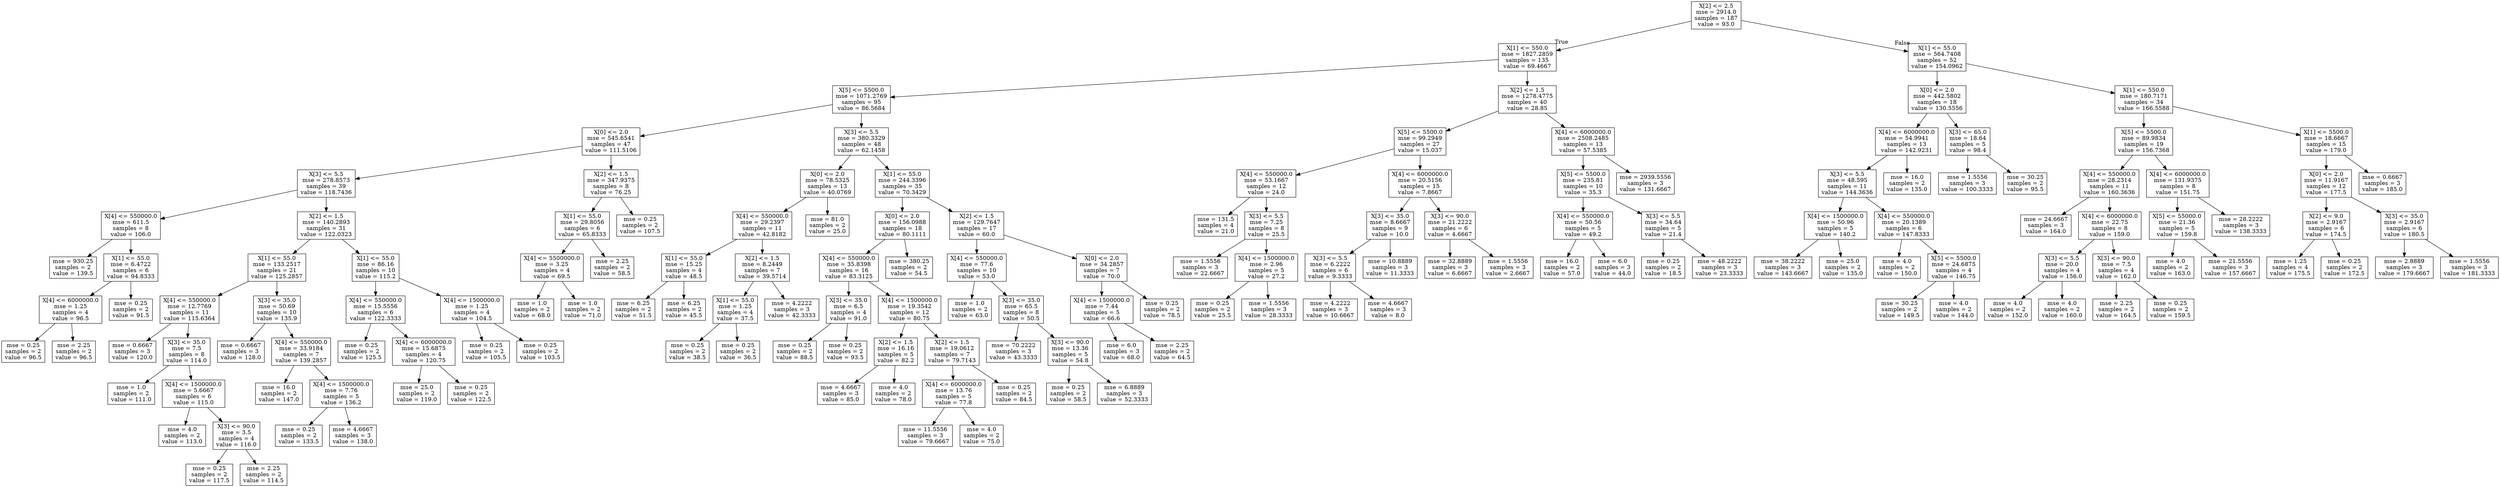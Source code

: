 digraph Tree {
node [shape=box] ;
0 [label="X[2] <= 2.5\nmse = 2914.0\nsamples = 187\nvalue = 93.0"] ;
1 [label="X[1] <= 550.0\nmse = 1827.2859\nsamples = 135\nvalue = 69.4667"] ;
0 -> 1 [labeldistance=2.5, labelangle=45, headlabel="True"] ;
2 [label="X[5] <= 5500.0\nmse = 1071.2769\nsamples = 95\nvalue = 86.5684"] ;
1 -> 2 ;
3 [label="X[0] <= 2.0\nmse = 545.6541\nsamples = 47\nvalue = 111.5106"] ;
2 -> 3 ;
4 [label="X[3] <= 5.5\nmse = 278.8573\nsamples = 39\nvalue = 118.7436"] ;
3 -> 4 ;
5 [label="X[4] <= 550000.0\nmse = 611.5\nsamples = 8\nvalue = 106.0"] ;
4 -> 5 ;
6 [label="mse = 930.25\nsamples = 2\nvalue = 139.5"] ;
5 -> 6 ;
7 [label="X[1] <= 55.0\nmse = 6.4722\nsamples = 6\nvalue = 94.8333"] ;
5 -> 7 ;
8 [label="X[4] <= 6000000.0\nmse = 1.25\nsamples = 4\nvalue = 96.5"] ;
7 -> 8 ;
9 [label="mse = 0.25\nsamples = 2\nvalue = 96.5"] ;
8 -> 9 ;
10 [label="mse = 2.25\nsamples = 2\nvalue = 96.5"] ;
8 -> 10 ;
11 [label="mse = 0.25\nsamples = 2\nvalue = 91.5"] ;
7 -> 11 ;
12 [label="X[2] <= 1.5\nmse = 140.2893\nsamples = 31\nvalue = 122.0323"] ;
4 -> 12 ;
13 [label="X[1] <= 55.0\nmse = 133.2517\nsamples = 21\nvalue = 125.2857"] ;
12 -> 13 ;
14 [label="X[4] <= 550000.0\nmse = 12.7769\nsamples = 11\nvalue = 115.6364"] ;
13 -> 14 ;
15 [label="mse = 0.6667\nsamples = 3\nvalue = 120.0"] ;
14 -> 15 ;
16 [label="X[3] <= 35.0\nmse = 7.5\nsamples = 8\nvalue = 114.0"] ;
14 -> 16 ;
17 [label="mse = 1.0\nsamples = 2\nvalue = 111.0"] ;
16 -> 17 ;
18 [label="X[4] <= 1500000.0\nmse = 5.6667\nsamples = 6\nvalue = 115.0"] ;
16 -> 18 ;
19 [label="mse = 4.0\nsamples = 2\nvalue = 113.0"] ;
18 -> 19 ;
20 [label="X[3] <= 90.0\nmse = 3.5\nsamples = 4\nvalue = 116.0"] ;
18 -> 20 ;
21 [label="mse = 0.25\nsamples = 2\nvalue = 117.5"] ;
20 -> 21 ;
22 [label="mse = 2.25\nsamples = 2\nvalue = 114.5"] ;
20 -> 22 ;
23 [label="X[3] <= 35.0\nmse = 50.69\nsamples = 10\nvalue = 135.9"] ;
13 -> 23 ;
24 [label="mse = 0.6667\nsamples = 3\nvalue = 128.0"] ;
23 -> 24 ;
25 [label="X[4] <= 550000.0\nmse = 33.9184\nsamples = 7\nvalue = 139.2857"] ;
23 -> 25 ;
26 [label="mse = 16.0\nsamples = 2\nvalue = 147.0"] ;
25 -> 26 ;
27 [label="X[4] <= 1500000.0\nmse = 7.76\nsamples = 5\nvalue = 136.2"] ;
25 -> 27 ;
28 [label="mse = 0.25\nsamples = 2\nvalue = 133.5"] ;
27 -> 28 ;
29 [label="mse = 4.6667\nsamples = 3\nvalue = 138.0"] ;
27 -> 29 ;
30 [label="X[1] <= 55.0\nmse = 86.16\nsamples = 10\nvalue = 115.2"] ;
12 -> 30 ;
31 [label="X[4] <= 550000.0\nmse = 15.5556\nsamples = 6\nvalue = 122.3333"] ;
30 -> 31 ;
32 [label="mse = 0.25\nsamples = 2\nvalue = 125.5"] ;
31 -> 32 ;
33 [label="X[4] <= 6000000.0\nmse = 15.6875\nsamples = 4\nvalue = 120.75"] ;
31 -> 33 ;
34 [label="mse = 25.0\nsamples = 2\nvalue = 119.0"] ;
33 -> 34 ;
35 [label="mse = 0.25\nsamples = 2\nvalue = 122.5"] ;
33 -> 35 ;
36 [label="X[4] <= 1500000.0\nmse = 1.25\nsamples = 4\nvalue = 104.5"] ;
30 -> 36 ;
37 [label="mse = 0.25\nsamples = 2\nvalue = 105.5"] ;
36 -> 37 ;
38 [label="mse = 0.25\nsamples = 2\nvalue = 103.5"] ;
36 -> 38 ;
39 [label="X[2] <= 1.5\nmse = 347.9375\nsamples = 8\nvalue = 76.25"] ;
3 -> 39 ;
40 [label="X[1] <= 55.0\nmse = 29.8056\nsamples = 6\nvalue = 65.8333"] ;
39 -> 40 ;
41 [label="X[4] <= 5500000.0\nmse = 3.25\nsamples = 4\nvalue = 69.5"] ;
40 -> 41 ;
42 [label="mse = 1.0\nsamples = 2\nvalue = 68.0"] ;
41 -> 42 ;
43 [label="mse = 1.0\nsamples = 2\nvalue = 71.0"] ;
41 -> 43 ;
44 [label="mse = 2.25\nsamples = 2\nvalue = 58.5"] ;
40 -> 44 ;
45 [label="mse = 0.25\nsamples = 2\nvalue = 107.5"] ;
39 -> 45 ;
46 [label="X[3] <= 5.5\nmse = 380.3329\nsamples = 48\nvalue = 62.1458"] ;
2 -> 46 ;
47 [label="X[0] <= 2.0\nmse = 78.5325\nsamples = 13\nvalue = 40.0769"] ;
46 -> 47 ;
48 [label="X[4] <= 550000.0\nmse = 29.2397\nsamples = 11\nvalue = 42.8182"] ;
47 -> 48 ;
49 [label="X[1] <= 55.0\nmse = 15.25\nsamples = 4\nvalue = 48.5"] ;
48 -> 49 ;
50 [label="mse = 6.25\nsamples = 2\nvalue = 51.5"] ;
49 -> 50 ;
51 [label="mse = 6.25\nsamples = 2\nvalue = 45.5"] ;
49 -> 51 ;
52 [label="X[2] <= 1.5\nmse = 8.2449\nsamples = 7\nvalue = 39.5714"] ;
48 -> 52 ;
53 [label="X[1] <= 55.0\nmse = 1.25\nsamples = 4\nvalue = 37.5"] ;
52 -> 53 ;
54 [label="mse = 0.25\nsamples = 2\nvalue = 38.5"] ;
53 -> 54 ;
55 [label="mse = 0.25\nsamples = 2\nvalue = 36.5"] ;
53 -> 55 ;
56 [label="mse = 4.2222\nsamples = 3\nvalue = 42.3333"] ;
52 -> 56 ;
57 [label="mse = 81.0\nsamples = 2\nvalue = 25.0"] ;
47 -> 57 ;
58 [label="X[1] <= 55.0\nmse = 244.3396\nsamples = 35\nvalue = 70.3429"] ;
46 -> 58 ;
59 [label="X[0] <= 2.0\nmse = 156.0988\nsamples = 18\nvalue = 80.1111"] ;
58 -> 59 ;
60 [label="X[4] <= 550000.0\nmse = 35.8398\nsamples = 16\nvalue = 83.3125"] ;
59 -> 60 ;
61 [label="X[3] <= 35.0\nmse = 6.5\nsamples = 4\nvalue = 91.0"] ;
60 -> 61 ;
62 [label="mse = 0.25\nsamples = 2\nvalue = 88.5"] ;
61 -> 62 ;
63 [label="mse = 0.25\nsamples = 2\nvalue = 93.5"] ;
61 -> 63 ;
64 [label="X[4] <= 1500000.0\nmse = 19.3542\nsamples = 12\nvalue = 80.75"] ;
60 -> 64 ;
65 [label="X[2] <= 1.5\nmse = 16.16\nsamples = 5\nvalue = 82.2"] ;
64 -> 65 ;
66 [label="mse = 4.6667\nsamples = 3\nvalue = 85.0"] ;
65 -> 66 ;
67 [label="mse = 4.0\nsamples = 2\nvalue = 78.0"] ;
65 -> 67 ;
68 [label="X[2] <= 1.5\nmse = 19.0612\nsamples = 7\nvalue = 79.7143"] ;
64 -> 68 ;
69 [label="X[4] <= 6000000.0\nmse = 13.76\nsamples = 5\nvalue = 77.8"] ;
68 -> 69 ;
70 [label="mse = 11.5556\nsamples = 3\nvalue = 79.6667"] ;
69 -> 70 ;
71 [label="mse = 4.0\nsamples = 2\nvalue = 75.0"] ;
69 -> 71 ;
72 [label="mse = 0.25\nsamples = 2\nvalue = 84.5"] ;
68 -> 72 ;
73 [label="mse = 380.25\nsamples = 2\nvalue = 54.5"] ;
59 -> 73 ;
74 [label="X[2] <= 1.5\nmse = 129.7647\nsamples = 17\nvalue = 60.0"] ;
58 -> 74 ;
75 [label="X[4] <= 550000.0\nmse = 77.6\nsamples = 10\nvalue = 53.0"] ;
74 -> 75 ;
76 [label="mse = 1.0\nsamples = 2\nvalue = 63.0"] ;
75 -> 76 ;
77 [label="X[3] <= 35.0\nmse = 65.5\nsamples = 8\nvalue = 50.5"] ;
75 -> 77 ;
78 [label="mse = 70.2222\nsamples = 3\nvalue = 43.3333"] ;
77 -> 78 ;
79 [label="X[3] <= 90.0\nmse = 13.36\nsamples = 5\nvalue = 54.8"] ;
77 -> 79 ;
80 [label="mse = 0.25\nsamples = 2\nvalue = 58.5"] ;
79 -> 80 ;
81 [label="mse = 6.8889\nsamples = 3\nvalue = 52.3333"] ;
79 -> 81 ;
82 [label="X[0] <= 2.0\nmse = 34.2857\nsamples = 7\nvalue = 70.0"] ;
74 -> 82 ;
83 [label="X[4] <= 1500000.0\nmse = 7.44\nsamples = 5\nvalue = 66.6"] ;
82 -> 83 ;
84 [label="mse = 6.0\nsamples = 3\nvalue = 68.0"] ;
83 -> 84 ;
85 [label="mse = 2.25\nsamples = 2\nvalue = 64.5"] ;
83 -> 85 ;
86 [label="mse = 0.25\nsamples = 2\nvalue = 78.5"] ;
82 -> 86 ;
87 [label="X[2] <= 1.5\nmse = 1278.4775\nsamples = 40\nvalue = 28.85"] ;
1 -> 87 ;
88 [label="X[5] <= 5500.0\nmse = 99.2949\nsamples = 27\nvalue = 15.037"] ;
87 -> 88 ;
89 [label="X[4] <= 550000.0\nmse = 53.1667\nsamples = 12\nvalue = 24.0"] ;
88 -> 89 ;
90 [label="mse = 131.5\nsamples = 4\nvalue = 21.0"] ;
89 -> 90 ;
91 [label="X[3] <= 5.5\nmse = 7.25\nsamples = 8\nvalue = 25.5"] ;
89 -> 91 ;
92 [label="mse = 1.5556\nsamples = 3\nvalue = 22.6667"] ;
91 -> 92 ;
93 [label="X[4] <= 1500000.0\nmse = 2.96\nsamples = 5\nvalue = 27.2"] ;
91 -> 93 ;
94 [label="mse = 0.25\nsamples = 2\nvalue = 25.5"] ;
93 -> 94 ;
95 [label="mse = 1.5556\nsamples = 3\nvalue = 28.3333"] ;
93 -> 95 ;
96 [label="X[4] <= 6000000.0\nmse = 20.5156\nsamples = 15\nvalue = 7.8667"] ;
88 -> 96 ;
97 [label="X[3] <= 35.0\nmse = 8.6667\nsamples = 9\nvalue = 10.0"] ;
96 -> 97 ;
98 [label="X[3] <= 5.5\nmse = 6.2222\nsamples = 6\nvalue = 9.3333"] ;
97 -> 98 ;
99 [label="mse = 4.2222\nsamples = 3\nvalue = 10.6667"] ;
98 -> 99 ;
100 [label="mse = 4.6667\nsamples = 3\nvalue = 8.0"] ;
98 -> 100 ;
101 [label="mse = 10.8889\nsamples = 3\nvalue = 11.3333"] ;
97 -> 101 ;
102 [label="X[3] <= 90.0\nmse = 21.2222\nsamples = 6\nvalue = 4.6667"] ;
96 -> 102 ;
103 [label="mse = 32.8889\nsamples = 3\nvalue = 6.6667"] ;
102 -> 103 ;
104 [label="mse = 1.5556\nsamples = 3\nvalue = 2.6667"] ;
102 -> 104 ;
105 [label="X[4] <= 6000000.0\nmse = 2508.2485\nsamples = 13\nvalue = 57.5385"] ;
87 -> 105 ;
106 [label="X[5] <= 5500.0\nmse = 235.81\nsamples = 10\nvalue = 35.3"] ;
105 -> 106 ;
107 [label="X[4] <= 550000.0\nmse = 50.56\nsamples = 5\nvalue = 49.2"] ;
106 -> 107 ;
108 [label="mse = 16.0\nsamples = 2\nvalue = 57.0"] ;
107 -> 108 ;
109 [label="mse = 6.0\nsamples = 3\nvalue = 44.0"] ;
107 -> 109 ;
110 [label="X[3] <= 5.5\nmse = 34.64\nsamples = 5\nvalue = 21.4"] ;
106 -> 110 ;
111 [label="mse = 0.25\nsamples = 2\nvalue = 18.5"] ;
110 -> 111 ;
112 [label="mse = 48.2222\nsamples = 3\nvalue = 23.3333"] ;
110 -> 112 ;
113 [label="mse = 2939.5556\nsamples = 3\nvalue = 131.6667"] ;
105 -> 113 ;
114 [label="X[1] <= 55.0\nmse = 564.7408\nsamples = 52\nvalue = 154.0962"] ;
0 -> 114 [labeldistance=2.5, labelangle=-45, headlabel="False"] ;
115 [label="X[0] <= 2.0\nmse = 442.5802\nsamples = 18\nvalue = 130.5556"] ;
114 -> 115 ;
116 [label="X[4] <= 6000000.0\nmse = 54.9941\nsamples = 13\nvalue = 142.9231"] ;
115 -> 116 ;
117 [label="X[3] <= 5.5\nmse = 48.595\nsamples = 11\nvalue = 144.3636"] ;
116 -> 117 ;
118 [label="X[4] <= 1500000.0\nmse = 50.96\nsamples = 5\nvalue = 140.2"] ;
117 -> 118 ;
119 [label="mse = 38.2222\nsamples = 3\nvalue = 143.6667"] ;
118 -> 119 ;
120 [label="mse = 25.0\nsamples = 2\nvalue = 135.0"] ;
118 -> 120 ;
121 [label="X[4] <= 550000.0\nmse = 20.1389\nsamples = 6\nvalue = 147.8333"] ;
117 -> 121 ;
122 [label="mse = 4.0\nsamples = 2\nvalue = 150.0"] ;
121 -> 122 ;
123 [label="X[5] <= 5500.0\nmse = 24.6875\nsamples = 4\nvalue = 146.75"] ;
121 -> 123 ;
124 [label="mse = 30.25\nsamples = 2\nvalue = 149.5"] ;
123 -> 124 ;
125 [label="mse = 4.0\nsamples = 2\nvalue = 144.0"] ;
123 -> 125 ;
126 [label="mse = 16.0\nsamples = 2\nvalue = 135.0"] ;
116 -> 126 ;
127 [label="X[3] <= 65.0\nmse = 18.64\nsamples = 5\nvalue = 98.4"] ;
115 -> 127 ;
128 [label="mse = 1.5556\nsamples = 3\nvalue = 100.3333"] ;
127 -> 128 ;
129 [label="mse = 30.25\nsamples = 2\nvalue = 95.5"] ;
127 -> 129 ;
130 [label="X[1] <= 550.0\nmse = 180.7171\nsamples = 34\nvalue = 166.5588"] ;
114 -> 130 ;
131 [label="X[5] <= 5500.0\nmse = 89.9834\nsamples = 19\nvalue = 156.7368"] ;
130 -> 131 ;
132 [label="X[4] <= 550000.0\nmse = 28.2314\nsamples = 11\nvalue = 160.3636"] ;
131 -> 132 ;
133 [label="mse = 24.6667\nsamples = 3\nvalue = 164.0"] ;
132 -> 133 ;
134 [label="X[4] <= 6000000.0\nmse = 22.75\nsamples = 8\nvalue = 159.0"] ;
132 -> 134 ;
135 [label="X[3] <= 5.5\nmse = 20.0\nsamples = 4\nvalue = 156.0"] ;
134 -> 135 ;
136 [label="mse = 4.0\nsamples = 2\nvalue = 152.0"] ;
135 -> 136 ;
137 [label="mse = 4.0\nsamples = 2\nvalue = 160.0"] ;
135 -> 137 ;
138 [label="X[3] <= 90.0\nmse = 7.5\nsamples = 4\nvalue = 162.0"] ;
134 -> 138 ;
139 [label="mse = 2.25\nsamples = 2\nvalue = 164.5"] ;
138 -> 139 ;
140 [label="mse = 0.25\nsamples = 2\nvalue = 159.5"] ;
138 -> 140 ;
141 [label="X[4] <= 6000000.0\nmse = 131.9375\nsamples = 8\nvalue = 151.75"] ;
131 -> 141 ;
142 [label="X[5] <= 55000.0\nmse = 21.36\nsamples = 5\nvalue = 159.8"] ;
141 -> 142 ;
143 [label="mse = 4.0\nsamples = 2\nvalue = 163.0"] ;
142 -> 143 ;
144 [label="mse = 21.5556\nsamples = 3\nvalue = 157.6667"] ;
142 -> 144 ;
145 [label="mse = 28.2222\nsamples = 3\nvalue = 138.3333"] ;
141 -> 145 ;
146 [label="X[1] <= 5500.0\nmse = 18.6667\nsamples = 15\nvalue = 179.0"] ;
130 -> 146 ;
147 [label="X[0] <= 2.0\nmse = 11.9167\nsamples = 12\nvalue = 177.5"] ;
146 -> 147 ;
148 [label="X[2] <= 9.0\nmse = 2.9167\nsamples = 6\nvalue = 174.5"] ;
147 -> 148 ;
149 [label="mse = 1.25\nsamples = 4\nvalue = 175.5"] ;
148 -> 149 ;
150 [label="mse = 0.25\nsamples = 2\nvalue = 172.5"] ;
148 -> 150 ;
151 [label="X[3] <= 35.0\nmse = 2.9167\nsamples = 6\nvalue = 180.5"] ;
147 -> 151 ;
152 [label="mse = 2.8889\nsamples = 3\nvalue = 179.6667"] ;
151 -> 152 ;
153 [label="mse = 1.5556\nsamples = 3\nvalue = 181.3333"] ;
151 -> 153 ;
154 [label="mse = 0.6667\nsamples = 3\nvalue = 185.0"] ;
146 -> 154 ;
}